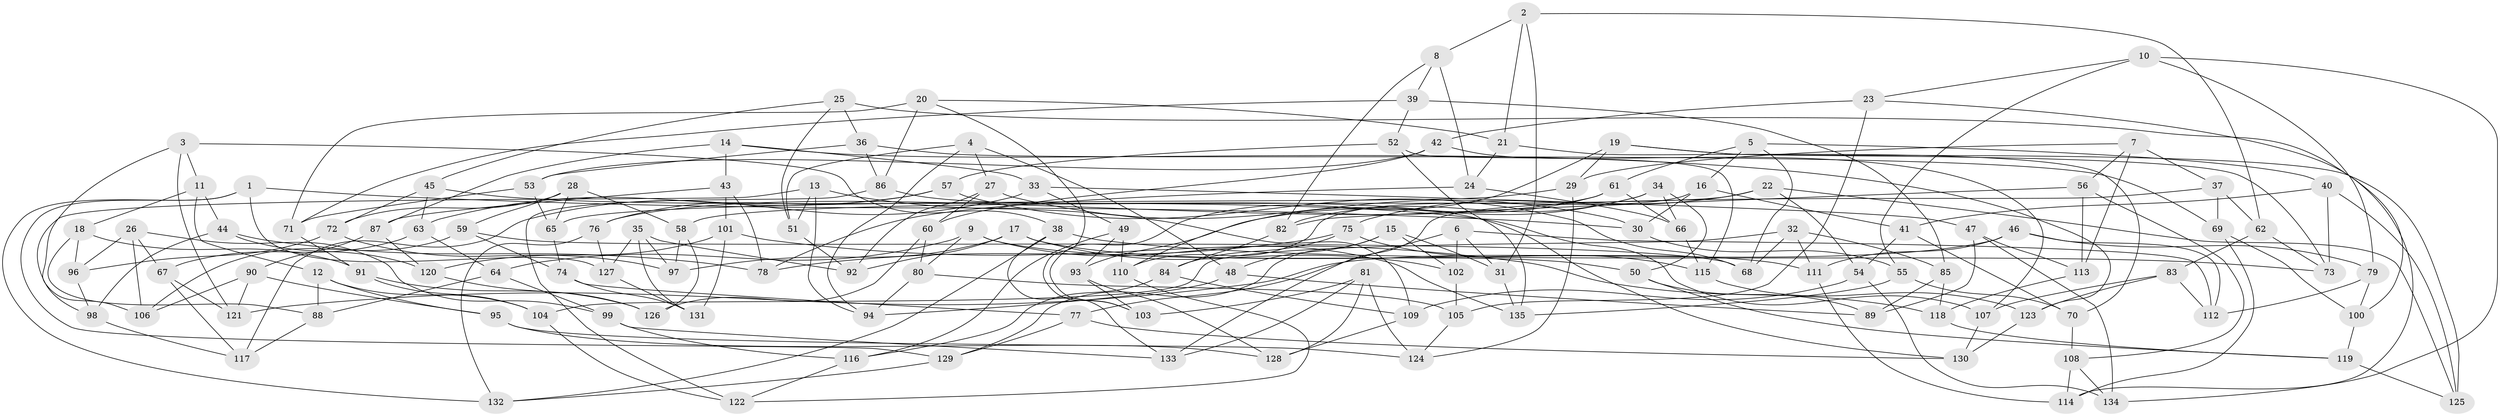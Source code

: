 // coarse degree distribution, {4: 0.4482758620689655, 5: 0.12643678160919541, 6: 0.41379310344827586, 3: 0.011494252873563218}
// Generated by graph-tools (version 1.1) at 2025/42/03/06/25 10:42:25]
// undirected, 135 vertices, 270 edges
graph export_dot {
graph [start="1"]
  node [color=gray90,style=filled];
  1;
  2;
  3;
  4;
  5;
  6;
  7;
  8;
  9;
  10;
  11;
  12;
  13;
  14;
  15;
  16;
  17;
  18;
  19;
  20;
  21;
  22;
  23;
  24;
  25;
  26;
  27;
  28;
  29;
  30;
  31;
  32;
  33;
  34;
  35;
  36;
  37;
  38;
  39;
  40;
  41;
  42;
  43;
  44;
  45;
  46;
  47;
  48;
  49;
  50;
  51;
  52;
  53;
  54;
  55;
  56;
  57;
  58;
  59;
  60;
  61;
  62;
  63;
  64;
  65;
  66;
  67;
  68;
  69;
  70;
  71;
  72;
  73;
  74;
  75;
  76;
  77;
  78;
  79;
  80;
  81;
  82;
  83;
  84;
  85;
  86;
  87;
  88;
  89;
  90;
  91;
  92;
  93;
  94;
  95;
  96;
  97;
  98;
  99;
  100;
  101;
  102;
  103;
  104;
  105;
  106;
  107;
  108;
  109;
  110;
  111;
  112;
  113;
  114;
  115;
  116;
  117;
  118;
  119;
  120;
  121;
  122;
  123;
  124;
  125;
  126;
  127;
  128;
  129;
  130;
  131;
  132;
  133;
  134;
  135;
  1 -- 129;
  1 -- 132;
  1 -- 127;
  1 -- 30;
  2 -- 8;
  2 -- 31;
  2 -- 62;
  2 -- 21;
  3 -- 121;
  3 -- 11;
  3 -- 38;
  3 -- 106;
  4 -- 94;
  4 -- 51;
  4 -- 48;
  4 -- 27;
  5 -- 61;
  5 -- 68;
  5 -- 16;
  5 -- 40;
  6 -- 112;
  6 -- 77;
  6 -- 102;
  6 -- 31;
  7 -- 113;
  7 -- 56;
  7 -- 29;
  7 -- 37;
  8 -- 39;
  8 -- 82;
  8 -- 24;
  9 -- 50;
  9 -- 135;
  9 -- 80;
  9 -- 64;
  10 -- 23;
  10 -- 134;
  10 -- 79;
  10 -- 55;
  11 -- 18;
  11 -- 12;
  11 -- 44;
  12 -- 95;
  12 -- 104;
  12 -- 88;
  13 -- 94;
  13 -- 109;
  13 -- 98;
  13 -- 51;
  14 -- 123;
  14 -- 43;
  14 -- 87;
  14 -- 33;
  15 -- 102;
  15 -- 129;
  15 -- 48;
  15 -- 31;
  16 -- 41;
  16 -- 30;
  16 -- 110;
  17 -- 97;
  17 -- 102;
  17 -- 111;
  17 -- 92;
  18 -- 88;
  18 -- 96;
  18 -- 91;
  19 -- 125;
  19 -- 29;
  19 -- 73;
  19 -- 103;
  20 -- 103;
  20 -- 21;
  20 -- 71;
  20 -- 86;
  21 -- 70;
  21 -- 24;
  22 -- 125;
  22 -- 54;
  22 -- 75;
  22 -- 58;
  23 -- 105;
  23 -- 42;
  23 -- 100;
  24 -- 78;
  24 -- 66;
  25 -- 36;
  25 -- 45;
  25 -- 51;
  25 -- 114;
  26 -- 96;
  26 -- 99;
  26 -- 106;
  26 -- 67;
  27 -- 92;
  27 -- 30;
  27 -- 60;
  28 -- 58;
  28 -- 72;
  28 -- 65;
  28 -- 59;
  29 -- 65;
  29 -- 124;
  30 -- 55;
  31 -- 135;
  32 -- 104;
  32 -- 111;
  32 -- 85;
  32 -- 68;
  33 -- 117;
  33 -- 49;
  33 -- 47;
  34 -- 82;
  34 -- 50;
  34 -- 93;
  34 -- 66;
  35 -- 131;
  35 -- 127;
  35 -- 92;
  35 -- 97;
  36 -- 53;
  36 -- 86;
  36 -- 69;
  37 -- 62;
  37 -- 133;
  37 -- 69;
  38 -- 133;
  38 -- 73;
  38 -- 132;
  39 -- 52;
  39 -- 85;
  39 -- 71;
  40 -- 73;
  40 -- 41;
  40 -- 125;
  41 -- 70;
  41 -- 54;
  42 -- 107;
  42 -- 60;
  42 -- 53;
  43 -- 78;
  43 -- 101;
  43 -- 87;
  44 -- 120;
  44 -- 78;
  44 -- 98;
  45 -- 72;
  45 -- 107;
  45 -- 63;
  46 -- 121;
  46 -- 112;
  46 -- 79;
  46 -- 111;
  47 -- 113;
  47 -- 134;
  47 -- 89;
  48 -- 89;
  48 -- 94;
  49 -- 93;
  49 -- 110;
  49 -- 116;
  50 -- 89;
  50 -- 119;
  51 -- 92;
  52 -- 57;
  52 -- 115;
  52 -- 135;
  53 -- 65;
  53 -- 71;
  54 -- 109;
  54 -- 134;
  55 -- 135;
  55 -- 70;
  56 -- 108;
  56 -- 82;
  56 -- 113;
  57 -- 68;
  57 -- 63;
  57 -- 76;
  58 -- 126;
  58 -- 97;
  59 -- 68;
  59 -- 106;
  59 -- 74;
  60 -- 80;
  60 -- 126;
  61 -- 76;
  61 -- 66;
  61 -- 110;
  62 -- 83;
  62 -- 73;
  63 -- 67;
  63 -- 64;
  64 -- 88;
  64 -- 99;
  65 -- 74;
  66 -- 115;
  67 -- 121;
  67 -- 117;
  69 -- 100;
  69 -- 114;
  70 -- 108;
  71 -- 91;
  72 -- 96;
  72 -- 97;
  74 -- 131;
  74 -- 77;
  75 -- 115;
  75 -- 84;
  75 -- 78;
  76 -- 127;
  76 -- 132;
  77 -- 130;
  77 -- 129;
  79 -- 112;
  79 -- 100;
  80 -- 105;
  80 -- 94;
  81 -- 128;
  81 -- 124;
  81 -- 133;
  81 -- 103;
  82 -- 84;
  83 -- 112;
  83 -- 123;
  83 -- 107;
  84 -- 116;
  84 -- 109;
  85 -- 89;
  85 -- 118;
  86 -- 130;
  86 -- 122;
  87 -- 90;
  87 -- 120;
  88 -- 117;
  90 -- 106;
  90 -- 95;
  90 -- 121;
  91 -- 126;
  91 -- 104;
  93 -- 103;
  93 -- 128;
  95 -- 128;
  95 -- 124;
  96 -- 98;
  98 -- 117;
  99 -- 116;
  99 -- 133;
  100 -- 119;
  101 -- 120;
  101 -- 118;
  101 -- 131;
  102 -- 105;
  104 -- 122;
  105 -- 124;
  107 -- 130;
  108 -- 114;
  108 -- 134;
  109 -- 128;
  110 -- 122;
  111 -- 114;
  113 -- 118;
  115 -- 123;
  116 -- 122;
  118 -- 119;
  119 -- 125;
  120 -- 126;
  123 -- 130;
  127 -- 131;
  129 -- 132;
}
